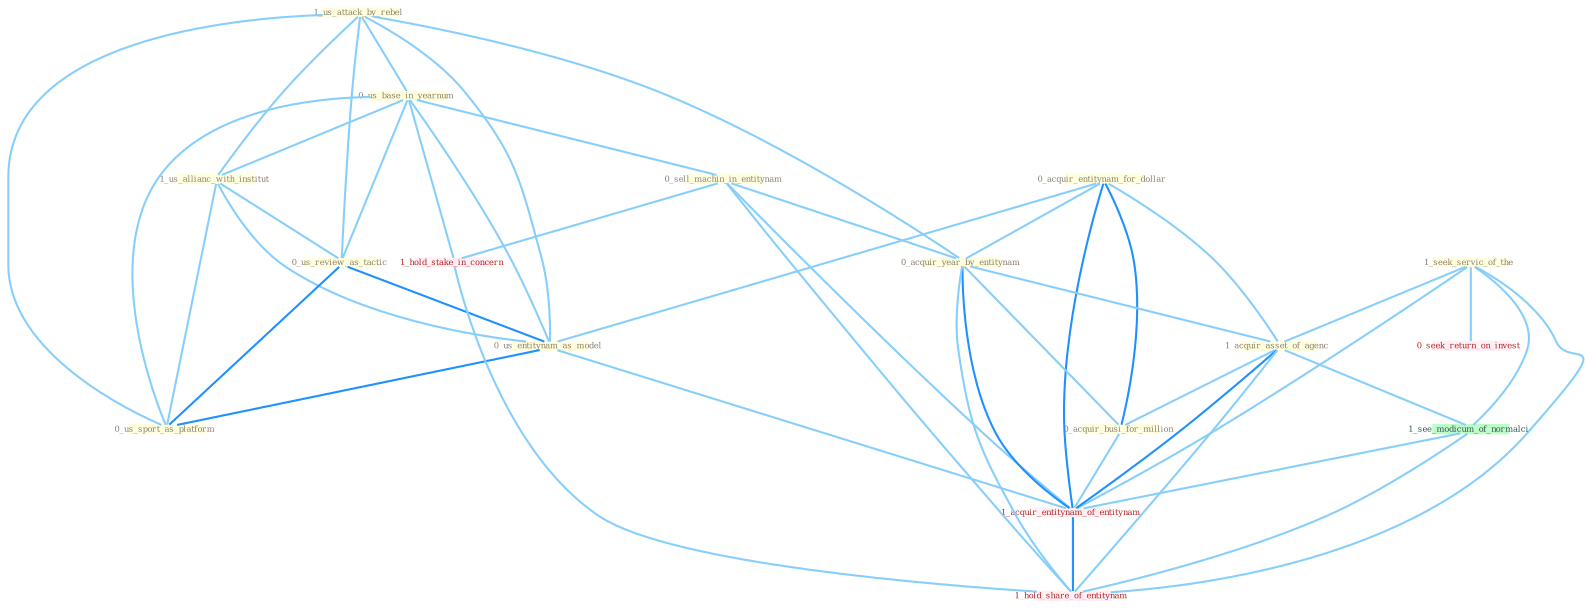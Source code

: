 Graph G{ 
    node
    [shape=polygon,style=filled,width=.5,height=.06,color="#BDFCC9",fixedsize=true,fontsize=4,
    fontcolor="#2f4f4f"];
    {node
    [color="#ffffe0", fontcolor="#8b7d6b"] "1_us_attack_by_rebel " "0_us_base_in_yearnum " "0_sell_machin_in_entitynam " "0_acquir_entitynam_for_dollar " "1_us_allianc_with_institut " "1_seek_servic_of_the " "0_acquir_year_by_entitynam " "0_us_review_as_tactic " "1_acquir_asset_of_agenc " "0_us_entitynam_as_model " "0_acquir_busi_for_million " "0_us_sport_as_platform "}
{node [color="#fff0f5", fontcolor="#b22222"] "1_hold_stake_in_concern " "0_seek_return_on_invest " "1_acquir_entitynam_of_entitynam " "1_hold_share_of_entitynam "}
edge [color="#B0E2FF"];

	"1_us_attack_by_rebel " -- "0_us_base_in_yearnum " [w="1", color="#87cefa" ];
	"1_us_attack_by_rebel " -- "1_us_allianc_with_institut " [w="1", color="#87cefa" ];
	"1_us_attack_by_rebel " -- "0_acquir_year_by_entitynam " [w="1", color="#87cefa" ];
	"1_us_attack_by_rebel " -- "0_us_review_as_tactic " [w="1", color="#87cefa" ];
	"1_us_attack_by_rebel " -- "0_us_entitynam_as_model " [w="1", color="#87cefa" ];
	"1_us_attack_by_rebel " -- "0_us_sport_as_platform " [w="1", color="#87cefa" ];
	"0_us_base_in_yearnum " -- "0_sell_machin_in_entitynam " [w="1", color="#87cefa" ];
	"0_us_base_in_yearnum " -- "1_us_allianc_with_institut " [w="1", color="#87cefa" ];
	"0_us_base_in_yearnum " -- "0_us_review_as_tactic " [w="1", color="#87cefa" ];
	"0_us_base_in_yearnum " -- "0_us_entitynam_as_model " [w="1", color="#87cefa" ];
	"0_us_base_in_yearnum " -- "0_us_sport_as_platform " [w="1", color="#87cefa" ];
	"0_us_base_in_yearnum " -- "1_hold_stake_in_concern " [w="1", color="#87cefa" ];
	"0_sell_machin_in_entitynam " -- "0_acquir_year_by_entitynam " [w="1", color="#87cefa" ];
	"0_sell_machin_in_entitynam " -- "1_hold_stake_in_concern " [w="1", color="#87cefa" ];
	"0_sell_machin_in_entitynam " -- "1_acquir_entitynam_of_entitynam " [w="1", color="#87cefa" ];
	"0_sell_machin_in_entitynam " -- "1_hold_share_of_entitynam " [w="1", color="#87cefa" ];
	"0_acquir_entitynam_for_dollar " -- "0_acquir_year_by_entitynam " [w="1", color="#87cefa" ];
	"0_acquir_entitynam_for_dollar " -- "1_acquir_asset_of_agenc " [w="1", color="#87cefa" ];
	"0_acquir_entitynam_for_dollar " -- "0_us_entitynam_as_model " [w="1", color="#87cefa" ];
	"0_acquir_entitynam_for_dollar " -- "0_acquir_busi_for_million " [w="2", color="#1e90ff" , len=0.8];
	"0_acquir_entitynam_for_dollar " -- "1_acquir_entitynam_of_entitynam " [w="2", color="#1e90ff" , len=0.8];
	"1_us_allianc_with_institut " -- "0_us_review_as_tactic " [w="1", color="#87cefa" ];
	"1_us_allianc_with_institut " -- "0_us_entitynam_as_model " [w="1", color="#87cefa" ];
	"1_us_allianc_with_institut " -- "0_us_sport_as_platform " [w="1", color="#87cefa" ];
	"1_seek_servic_of_the " -- "1_acquir_asset_of_agenc " [w="1", color="#87cefa" ];
	"1_seek_servic_of_the " -- "0_seek_return_on_invest " [w="1", color="#87cefa" ];
	"1_seek_servic_of_the " -- "1_see_modicum_of_normalci " [w="1", color="#87cefa" ];
	"1_seek_servic_of_the " -- "1_acquir_entitynam_of_entitynam " [w="1", color="#87cefa" ];
	"1_seek_servic_of_the " -- "1_hold_share_of_entitynam " [w="1", color="#87cefa" ];
	"0_acquir_year_by_entitynam " -- "1_acquir_asset_of_agenc " [w="1", color="#87cefa" ];
	"0_acquir_year_by_entitynam " -- "0_acquir_busi_for_million " [w="1", color="#87cefa" ];
	"0_acquir_year_by_entitynam " -- "1_acquir_entitynam_of_entitynam " [w="2", color="#1e90ff" , len=0.8];
	"0_acquir_year_by_entitynam " -- "1_hold_share_of_entitynam " [w="1", color="#87cefa" ];
	"0_us_review_as_tactic " -- "0_us_entitynam_as_model " [w="2", color="#1e90ff" , len=0.8];
	"0_us_review_as_tactic " -- "0_us_sport_as_platform " [w="2", color="#1e90ff" , len=0.8];
	"1_acquir_asset_of_agenc " -- "0_acquir_busi_for_million " [w="1", color="#87cefa" ];
	"1_acquir_asset_of_agenc " -- "1_see_modicum_of_normalci " [w="1", color="#87cefa" ];
	"1_acquir_asset_of_agenc " -- "1_acquir_entitynam_of_entitynam " [w="2", color="#1e90ff" , len=0.8];
	"1_acquir_asset_of_agenc " -- "1_hold_share_of_entitynam " [w="1", color="#87cefa" ];
	"0_us_entitynam_as_model " -- "0_us_sport_as_platform " [w="2", color="#1e90ff" , len=0.8];
	"0_us_entitynam_as_model " -- "1_acquir_entitynam_of_entitynam " [w="1", color="#87cefa" ];
	"0_acquir_busi_for_million " -- "1_acquir_entitynam_of_entitynam " [w="1", color="#87cefa" ];
	"1_hold_stake_in_concern " -- "1_hold_share_of_entitynam " [w="1", color="#87cefa" ];
	"1_see_modicum_of_normalci " -- "1_acquir_entitynam_of_entitynam " [w="1", color="#87cefa" ];
	"1_see_modicum_of_normalci " -- "1_hold_share_of_entitynam " [w="1", color="#87cefa" ];
	"1_acquir_entitynam_of_entitynam " -- "1_hold_share_of_entitynam " [w="2", color="#1e90ff" , len=0.8];
}